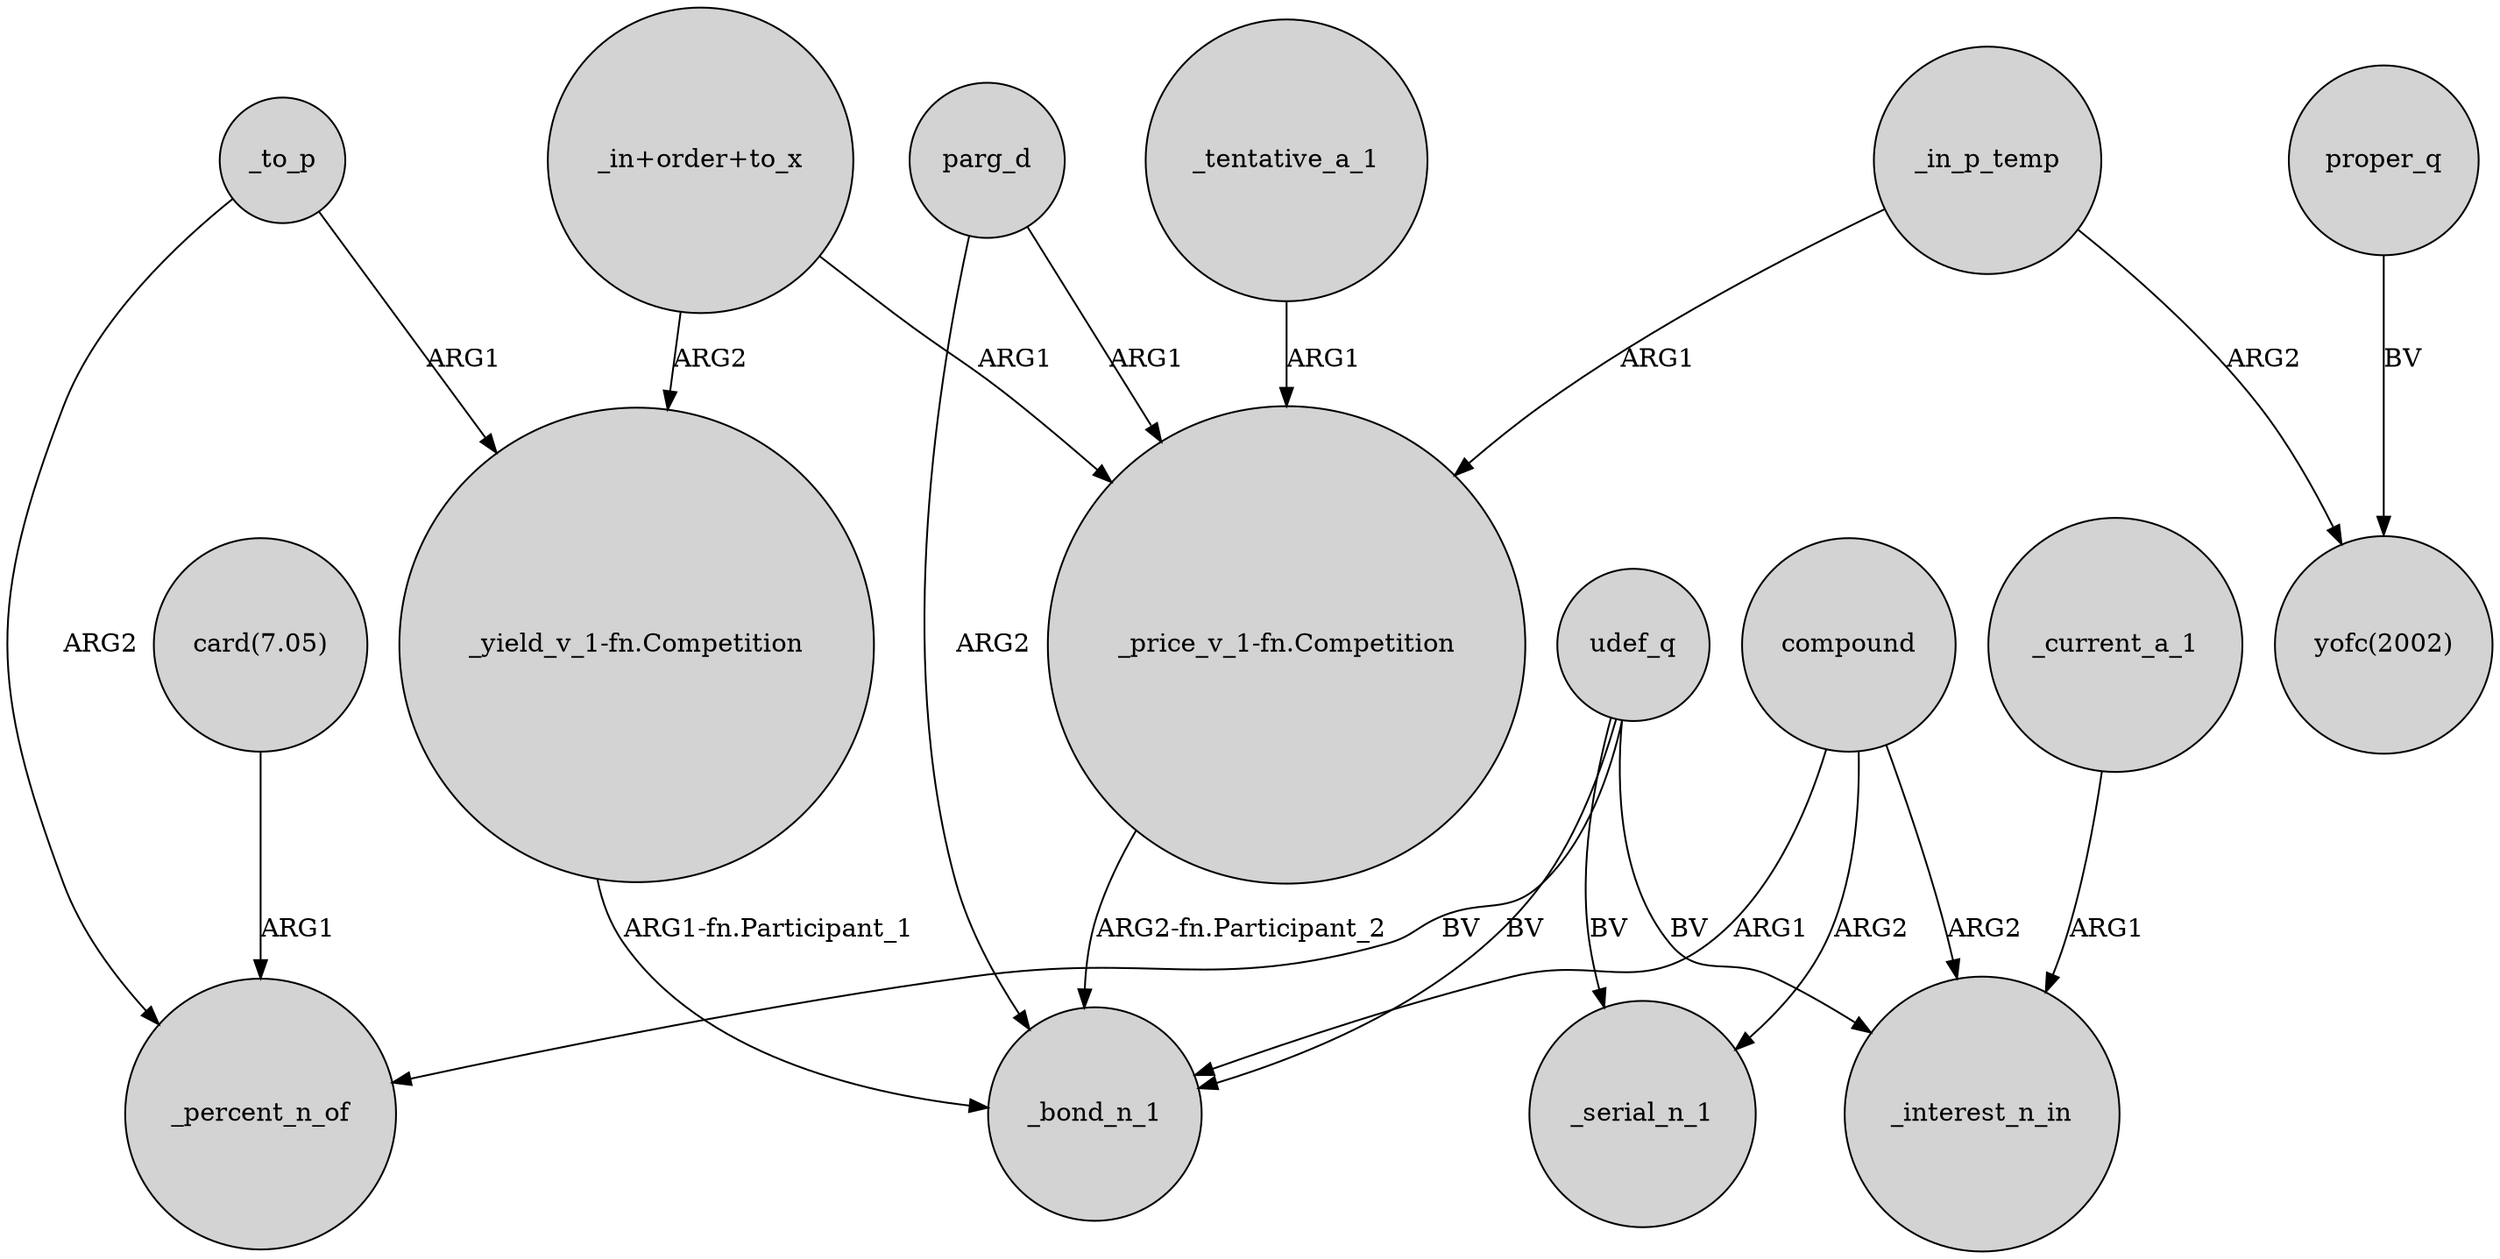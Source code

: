 digraph {
	node [shape=circle style=filled]
	parg_d -> _bond_n_1 [label=ARG2]
	udef_q -> _bond_n_1 [label=BV]
	_to_p -> "_yield_v_1-fn.Competition" [label=ARG1]
	proper_q -> "yofc(2002)" [label=BV]
	udef_q -> _serial_n_1 [label=BV]
	compound -> _bond_n_1 [label=ARG1]
	"_price_v_1-fn.Competition" -> _bond_n_1 [label="ARG2-fn.Participant_2"]
	_to_p -> _percent_n_of [label=ARG2]
	_in_p_temp -> "_price_v_1-fn.Competition" [label=ARG1]
	"_in+order+to_x" -> "_price_v_1-fn.Competition" [label=ARG1]
	"_in+order+to_x" -> "_yield_v_1-fn.Competition" [label=ARG2]
	"_yield_v_1-fn.Competition" -> _bond_n_1 [label="ARG1-fn.Participant_1"]
	udef_q -> _percent_n_of [label=BV]
	_in_p_temp -> "yofc(2002)" [label=ARG2]
	compound -> _serial_n_1 [label=ARG2]
	_current_a_1 -> _interest_n_in [label=ARG1]
	udef_q -> _interest_n_in [label=BV]
	"card(7.05)" -> _percent_n_of [label=ARG1]
	parg_d -> "_price_v_1-fn.Competition" [label=ARG1]
	_tentative_a_1 -> "_price_v_1-fn.Competition" [label=ARG1]
	compound -> _interest_n_in [label=ARG2]
}
